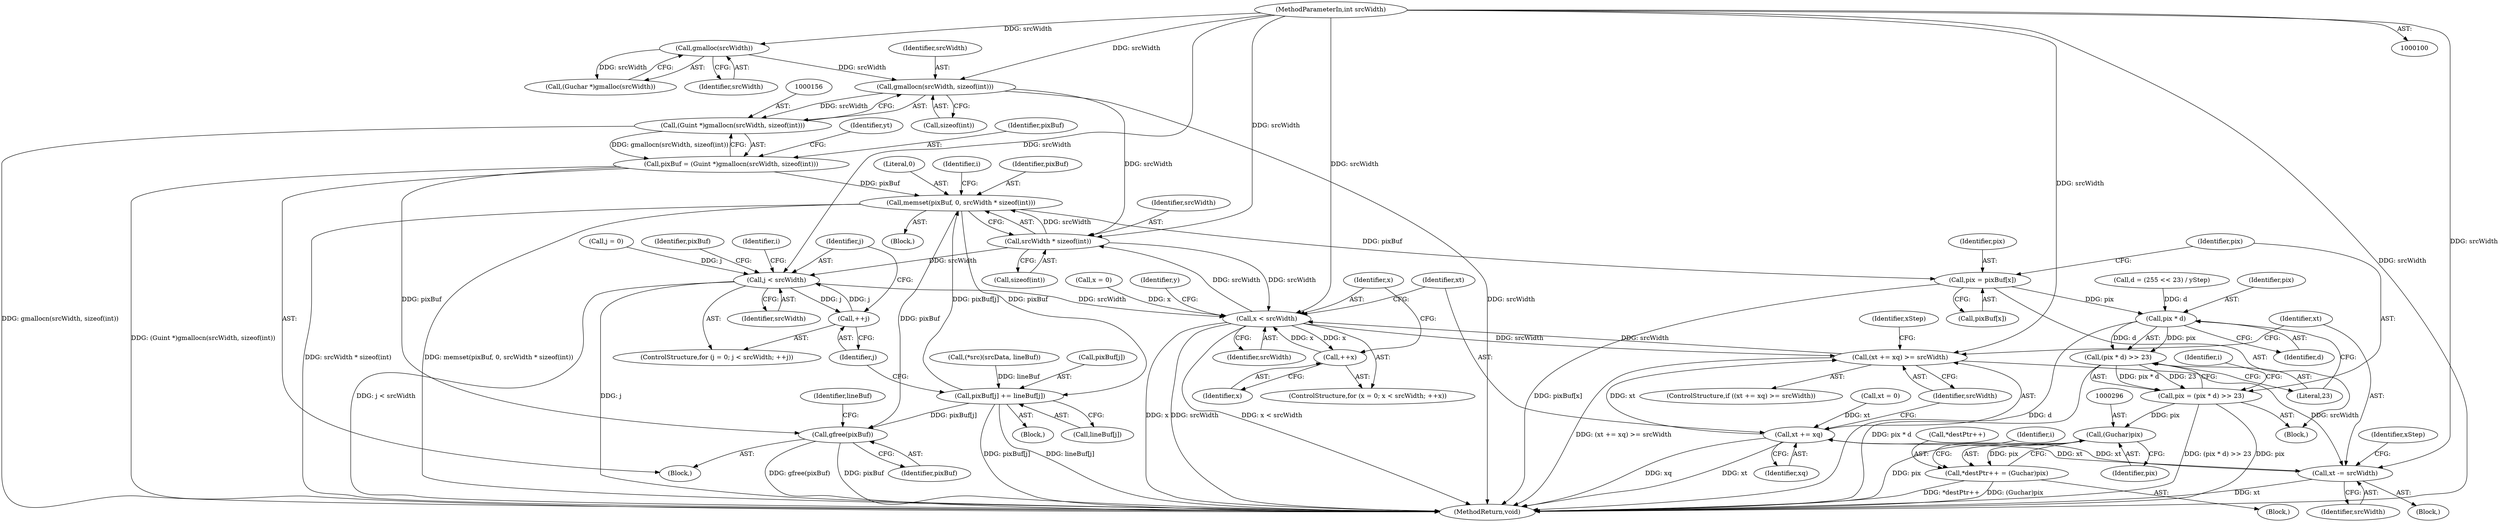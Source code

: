 digraph "0_poppler_957aa252912cde85d76c41e9710b33425a82b696@API" {
"1000157" [label="(Call,gmallocn(srcWidth, sizeof(int)))"];
"1000151" [label="(Call,gmalloc(srcWidth))"];
"1000103" [label="(MethodParameterIn,int srcWidth)"];
"1000155" [label="(Call,(Guint *)gmallocn(srcWidth, sizeof(int)))"];
"1000153" [label="(Call,pixBuf = (Guint *)gmallocn(srcWidth, sizeof(int)))"];
"1000192" [label="(Call,memset(pixBuf, 0, srcWidth * sizeof(int)))"];
"1000222" [label="(Call,pixBuf[j] += lineBuf[j])"];
"1000298" [label="(Call,gfree(pixBuf))"];
"1000269" [label="(Call,pix = pixBuf[x])"];
"1000277" [label="(Call,pix * d)"];
"1000276" [label="(Call,(pix * d) >> 23)"];
"1000274" [label="(Call,pix = (pix * d) >> 23)"];
"1000295" [label="(Call,(Guchar)pix)"];
"1000291" [label="(Call,*destPtr++ = (Guchar)pix)"];
"1000195" [label="(Call,srcWidth * sizeof(int))"];
"1000216" [label="(Call,j < srcWidth)"];
"1000219" [label="(Call,++j)"];
"1000243" [label="(Call,x < srcWidth)"];
"1000246" [label="(Call,++x)"];
"1000250" [label="(Call,(xt += xq) >= srcWidth)"];
"1000256" [label="(Call,xt -= srcWidth)"];
"1000251" [label="(Call,xt += xq)"];
"1000270" [label="(Identifier,pix)"];
"1000157" [label="(Call,gmallocn(srcWidth, sizeof(int)))"];
"1000201" [label="(Identifier,i)"];
"1000298" [label="(Call,gfree(pixBuf))"];
"1000271" [label="(Call,pixBuf[x])"];
"1000232" [label="(Call,d = (255 << 23) / yStep)"];
"1000221" [label="(Block,)"];
"1000292" [label="(Call,*destPtr++)"];
"1000151" [label="(Call,gmalloc(srcWidth))"];
"1000217" [label="(Identifier,j)"];
"1000213" [label="(Call,j = 0)"];
"1000279" [label="(Identifier,d)"];
"1000224" [label="(Identifier,pixBuf)"];
"1000226" [label="(Call,lineBuf[j])"];
"1000239" [label="(ControlStructure,for (x = 0; x < srcWidth; ++x))"];
"1000274" [label="(Call,pix = (pix * d) >> 23)"];
"1000219" [label="(Call,++j)"];
"1000260" [label="(Identifier,xStep)"];
"1000216" [label="(Call,j < srcWidth)"];
"1000193" [label="(Identifier,pixBuf)"];
"1000290" [label="(Block,)"];
"1000283" [label="(Identifier,i)"];
"1000245" [label="(Identifier,srcWidth)"];
"1000229" [label="(Call,xt = 0)"];
"1000252" [label="(Identifier,xt)"];
"1000178" [label="(Block,)"];
"1000240" [label="(Call,x = 0)"];
"1000243" [label="(Call,x < srcWidth)"];
"1000246" [label="(Call,++x)"];
"1000275" [label="(Identifier,pix)"];
"1000289" [label="(Identifier,i)"];
"1000248" [label="(Block,)"];
"1000297" [label="(Identifier,pix)"];
"1000196" [label="(Identifier,srcWidth)"];
"1000177" [label="(Identifier,y)"];
"1000212" [label="(ControlStructure,for (j = 0; j < srcWidth; ++j))"];
"1000209" [label="(Call,(*src)(srcData, lineBuf))"];
"1000295" [label="(Call,(Guchar)pix)"];
"1000247" [label="(Identifier,x)"];
"1000276" [label="(Call,(pix * d) >> 23)"];
"1000195" [label="(Call,srcWidth * sizeof(int))"];
"1000220" [label="(Identifier,j)"];
"1000103" [label="(MethodParameterIn,int srcWidth)"];
"1000159" [label="(Call,sizeof(int))"];
"1000207" [label="(Identifier,i)"];
"1000152" [label="(Identifier,srcWidth)"];
"1000301" [label="(Identifier,lineBuf)"];
"1000302" [label="(MethodReturn,void)"];
"1000291" [label="(Call,*destPtr++ = (Guchar)pix)"];
"1000194" [label="(Literal,0)"];
"1000192" [label="(Call,memset(pixBuf, 0, srcWidth * sizeof(int)))"];
"1000277" [label="(Call,pix * d)"];
"1000244" [label="(Identifier,x)"];
"1000251" [label="(Call,xt += xq)"];
"1000256" [label="(Call,xt -= srcWidth)"];
"1000158" [label="(Identifier,srcWidth)"];
"1000108" [label="(Block,)"];
"1000253" [label="(Identifier,xq)"];
"1000197" [label="(Call,sizeof(int))"];
"1000222" [label="(Call,pixBuf[j] += lineBuf[j])"];
"1000153" [label="(Call,pixBuf = (Guint *)gmallocn(srcWidth, sizeof(int)))"];
"1000255" [label="(Block,)"];
"1000218" [label="(Identifier,srcWidth)"];
"1000280" [label="(Literal,23)"];
"1000250" [label="(Call,(xt += xq) >= srcWidth)"];
"1000155" [label="(Call,(Guint *)gmallocn(srcWidth, sizeof(int)))"];
"1000149" [label="(Call,(Guchar *)gmalloc(srcWidth))"];
"1000162" [label="(Identifier,yt)"];
"1000223" [label="(Call,pixBuf[j])"];
"1000249" [label="(ControlStructure,if ((xt += xq) >= srcWidth))"];
"1000257" [label="(Identifier,xt)"];
"1000269" [label="(Call,pix = pixBuf[x])"];
"1000267" [label="(Identifier,xStep)"];
"1000299" [label="(Identifier,pixBuf)"];
"1000254" [label="(Identifier,srcWidth)"];
"1000154" [label="(Identifier,pixBuf)"];
"1000278" [label="(Identifier,pix)"];
"1000258" [label="(Identifier,srcWidth)"];
"1000157" -> "1000155"  [label="AST: "];
"1000157" -> "1000159"  [label="CFG: "];
"1000158" -> "1000157"  [label="AST: "];
"1000159" -> "1000157"  [label="AST: "];
"1000155" -> "1000157"  [label="CFG: "];
"1000157" -> "1000302"  [label="DDG: srcWidth"];
"1000157" -> "1000155"  [label="DDG: srcWidth"];
"1000151" -> "1000157"  [label="DDG: srcWidth"];
"1000103" -> "1000157"  [label="DDG: srcWidth"];
"1000157" -> "1000195"  [label="DDG: srcWidth"];
"1000151" -> "1000149"  [label="AST: "];
"1000151" -> "1000152"  [label="CFG: "];
"1000152" -> "1000151"  [label="AST: "];
"1000149" -> "1000151"  [label="CFG: "];
"1000151" -> "1000149"  [label="DDG: srcWidth"];
"1000103" -> "1000151"  [label="DDG: srcWidth"];
"1000103" -> "1000100"  [label="AST: "];
"1000103" -> "1000302"  [label="DDG: srcWidth"];
"1000103" -> "1000195"  [label="DDG: srcWidth"];
"1000103" -> "1000216"  [label="DDG: srcWidth"];
"1000103" -> "1000243"  [label="DDG: srcWidth"];
"1000103" -> "1000250"  [label="DDG: srcWidth"];
"1000103" -> "1000256"  [label="DDG: srcWidth"];
"1000155" -> "1000153"  [label="AST: "];
"1000156" -> "1000155"  [label="AST: "];
"1000153" -> "1000155"  [label="CFG: "];
"1000155" -> "1000302"  [label="DDG: gmallocn(srcWidth, sizeof(int))"];
"1000155" -> "1000153"  [label="DDG: gmallocn(srcWidth, sizeof(int))"];
"1000153" -> "1000108"  [label="AST: "];
"1000154" -> "1000153"  [label="AST: "];
"1000162" -> "1000153"  [label="CFG: "];
"1000153" -> "1000302"  [label="DDG: (Guint *)gmallocn(srcWidth, sizeof(int))"];
"1000153" -> "1000192"  [label="DDG: pixBuf"];
"1000153" -> "1000298"  [label="DDG: pixBuf"];
"1000192" -> "1000178"  [label="AST: "];
"1000192" -> "1000195"  [label="CFG: "];
"1000193" -> "1000192"  [label="AST: "];
"1000194" -> "1000192"  [label="AST: "];
"1000195" -> "1000192"  [label="AST: "];
"1000201" -> "1000192"  [label="CFG: "];
"1000192" -> "1000302"  [label="DDG: srcWidth * sizeof(int)"];
"1000192" -> "1000302"  [label="DDG: memset(pixBuf, 0, srcWidth * sizeof(int))"];
"1000222" -> "1000192"  [label="DDG: pixBuf[j]"];
"1000195" -> "1000192"  [label="DDG: srcWidth"];
"1000192" -> "1000222"  [label="DDG: pixBuf"];
"1000192" -> "1000269"  [label="DDG: pixBuf"];
"1000192" -> "1000298"  [label="DDG: pixBuf"];
"1000222" -> "1000221"  [label="AST: "];
"1000222" -> "1000226"  [label="CFG: "];
"1000223" -> "1000222"  [label="AST: "];
"1000226" -> "1000222"  [label="AST: "];
"1000220" -> "1000222"  [label="CFG: "];
"1000222" -> "1000302"  [label="DDG: pixBuf[j]"];
"1000222" -> "1000302"  [label="DDG: lineBuf[j]"];
"1000209" -> "1000222"  [label="DDG: lineBuf"];
"1000222" -> "1000298"  [label="DDG: pixBuf[j]"];
"1000298" -> "1000108"  [label="AST: "];
"1000298" -> "1000299"  [label="CFG: "];
"1000299" -> "1000298"  [label="AST: "];
"1000301" -> "1000298"  [label="CFG: "];
"1000298" -> "1000302"  [label="DDG: gfree(pixBuf)"];
"1000298" -> "1000302"  [label="DDG: pixBuf"];
"1000269" -> "1000248"  [label="AST: "];
"1000269" -> "1000271"  [label="CFG: "];
"1000270" -> "1000269"  [label="AST: "];
"1000271" -> "1000269"  [label="AST: "];
"1000275" -> "1000269"  [label="CFG: "];
"1000269" -> "1000302"  [label="DDG: pixBuf[x]"];
"1000269" -> "1000277"  [label="DDG: pix"];
"1000277" -> "1000276"  [label="AST: "];
"1000277" -> "1000279"  [label="CFG: "];
"1000278" -> "1000277"  [label="AST: "];
"1000279" -> "1000277"  [label="AST: "];
"1000280" -> "1000277"  [label="CFG: "];
"1000277" -> "1000302"  [label="DDG: d"];
"1000277" -> "1000276"  [label="DDG: pix"];
"1000277" -> "1000276"  [label="DDG: d"];
"1000232" -> "1000277"  [label="DDG: d"];
"1000276" -> "1000274"  [label="AST: "];
"1000276" -> "1000280"  [label="CFG: "];
"1000280" -> "1000276"  [label="AST: "];
"1000274" -> "1000276"  [label="CFG: "];
"1000276" -> "1000302"  [label="DDG: pix * d"];
"1000276" -> "1000274"  [label="DDG: pix * d"];
"1000276" -> "1000274"  [label="DDG: 23"];
"1000274" -> "1000248"  [label="AST: "];
"1000275" -> "1000274"  [label="AST: "];
"1000283" -> "1000274"  [label="CFG: "];
"1000274" -> "1000302"  [label="DDG: pix"];
"1000274" -> "1000302"  [label="DDG: (pix * d) >> 23"];
"1000274" -> "1000295"  [label="DDG: pix"];
"1000295" -> "1000291"  [label="AST: "];
"1000295" -> "1000297"  [label="CFG: "];
"1000296" -> "1000295"  [label="AST: "];
"1000297" -> "1000295"  [label="AST: "];
"1000291" -> "1000295"  [label="CFG: "];
"1000295" -> "1000302"  [label="DDG: pix"];
"1000295" -> "1000291"  [label="DDG: pix"];
"1000291" -> "1000290"  [label="AST: "];
"1000292" -> "1000291"  [label="AST: "];
"1000289" -> "1000291"  [label="CFG: "];
"1000291" -> "1000302"  [label="DDG: *destPtr++"];
"1000291" -> "1000302"  [label="DDG: (Guchar)pix"];
"1000195" -> "1000197"  [label="CFG: "];
"1000196" -> "1000195"  [label="AST: "];
"1000197" -> "1000195"  [label="AST: "];
"1000243" -> "1000195"  [label="DDG: srcWidth"];
"1000195" -> "1000216"  [label="DDG: srcWidth"];
"1000195" -> "1000243"  [label="DDG: srcWidth"];
"1000216" -> "1000212"  [label="AST: "];
"1000216" -> "1000218"  [label="CFG: "];
"1000217" -> "1000216"  [label="AST: "];
"1000218" -> "1000216"  [label="AST: "];
"1000224" -> "1000216"  [label="CFG: "];
"1000207" -> "1000216"  [label="CFG: "];
"1000216" -> "1000302"  [label="DDG: j < srcWidth"];
"1000216" -> "1000302"  [label="DDG: j"];
"1000213" -> "1000216"  [label="DDG: j"];
"1000219" -> "1000216"  [label="DDG: j"];
"1000216" -> "1000219"  [label="DDG: j"];
"1000216" -> "1000243"  [label="DDG: srcWidth"];
"1000219" -> "1000212"  [label="AST: "];
"1000219" -> "1000220"  [label="CFG: "];
"1000220" -> "1000219"  [label="AST: "];
"1000217" -> "1000219"  [label="CFG: "];
"1000243" -> "1000239"  [label="AST: "];
"1000243" -> "1000245"  [label="CFG: "];
"1000244" -> "1000243"  [label="AST: "];
"1000245" -> "1000243"  [label="AST: "];
"1000252" -> "1000243"  [label="CFG: "];
"1000177" -> "1000243"  [label="CFG: "];
"1000243" -> "1000302"  [label="DDG: x"];
"1000243" -> "1000302"  [label="DDG: srcWidth"];
"1000243" -> "1000302"  [label="DDG: x < srcWidth"];
"1000240" -> "1000243"  [label="DDG: x"];
"1000246" -> "1000243"  [label="DDG: x"];
"1000250" -> "1000243"  [label="DDG: srcWidth"];
"1000243" -> "1000246"  [label="DDG: x"];
"1000243" -> "1000250"  [label="DDG: srcWidth"];
"1000246" -> "1000239"  [label="AST: "];
"1000246" -> "1000247"  [label="CFG: "];
"1000247" -> "1000246"  [label="AST: "];
"1000244" -> "1000246"  [label="CFG: "];
"1000250" -> "1000249"  [label="AST: "];
"1000250" -> "1000254"  [label="CFG: "];
"1000251" -> "1000250"  [label="AST: "];
"1000254" -> "1000250"  [label="AST: "];
"1000257" -> "1000250"  [label="CFG: "];
"1000267" -> "1000250"  [label="CFG: "];
"1000250" -> "1000302"  [label="DDG: (xt += xq) >= srcWidth"];
"1000251" -> "1000250"  [label="DDG: xt"];
"1000250" -> "1000256"  [label="DDG: srcWidth"];
"1000256" -> "1000255"  [label="AST: "];
"1000256" -> "1000258"  [label="CFG: "];
"1000257" -> "1000256"  [label="AST: "];
"1000258" -> "1000256"  [label="AST: "];
"1000260" -> "1000256"  [label="CFG: "];
"1000256" -> "1000302"  [label="DDG: xt"];
"1000256" -> "1000251"  [label="DDG: xt"];
"1000251" -> "1000256"  [label="DDG: xt"];
"1000251" -> "1000253"  [label="CFG: "];
"1000252" -> "1000251"  [label="AST: "];
"1000253" -> "1000251"  [label="AST: "];
"1000254" -> "1000251"  [label="CFG: "];
"1000251" -> "1000302"  [label="DDG: xq"];
"1000251" -> "1000302"  [label="DDG: xt"];
"1000229" -> "1000251"  [label="DDG: xt"];
}
